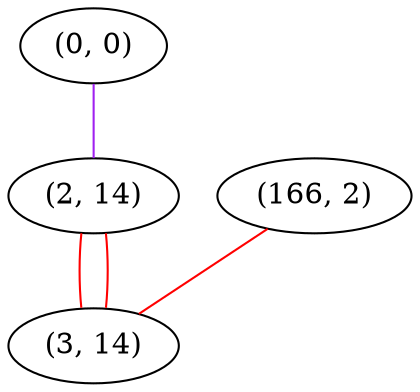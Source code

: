 graph "" {
"(0, 0)";
"(2, 14)";
"(166, 2)";
"(3, 14)";
"(0, 0)" -- "(2, 14)"  [color=purple, key=0, weight=4];
"(2, 14)" -- "(3, 14)"  [color=red, key=0, weight=1];
"(2, 14)" -- "(3, 14)"  [color=red, key=1, weight=1];
"(166, 2)" -- "(3, 14)"  [color=red, key=0, weight=1];
}
